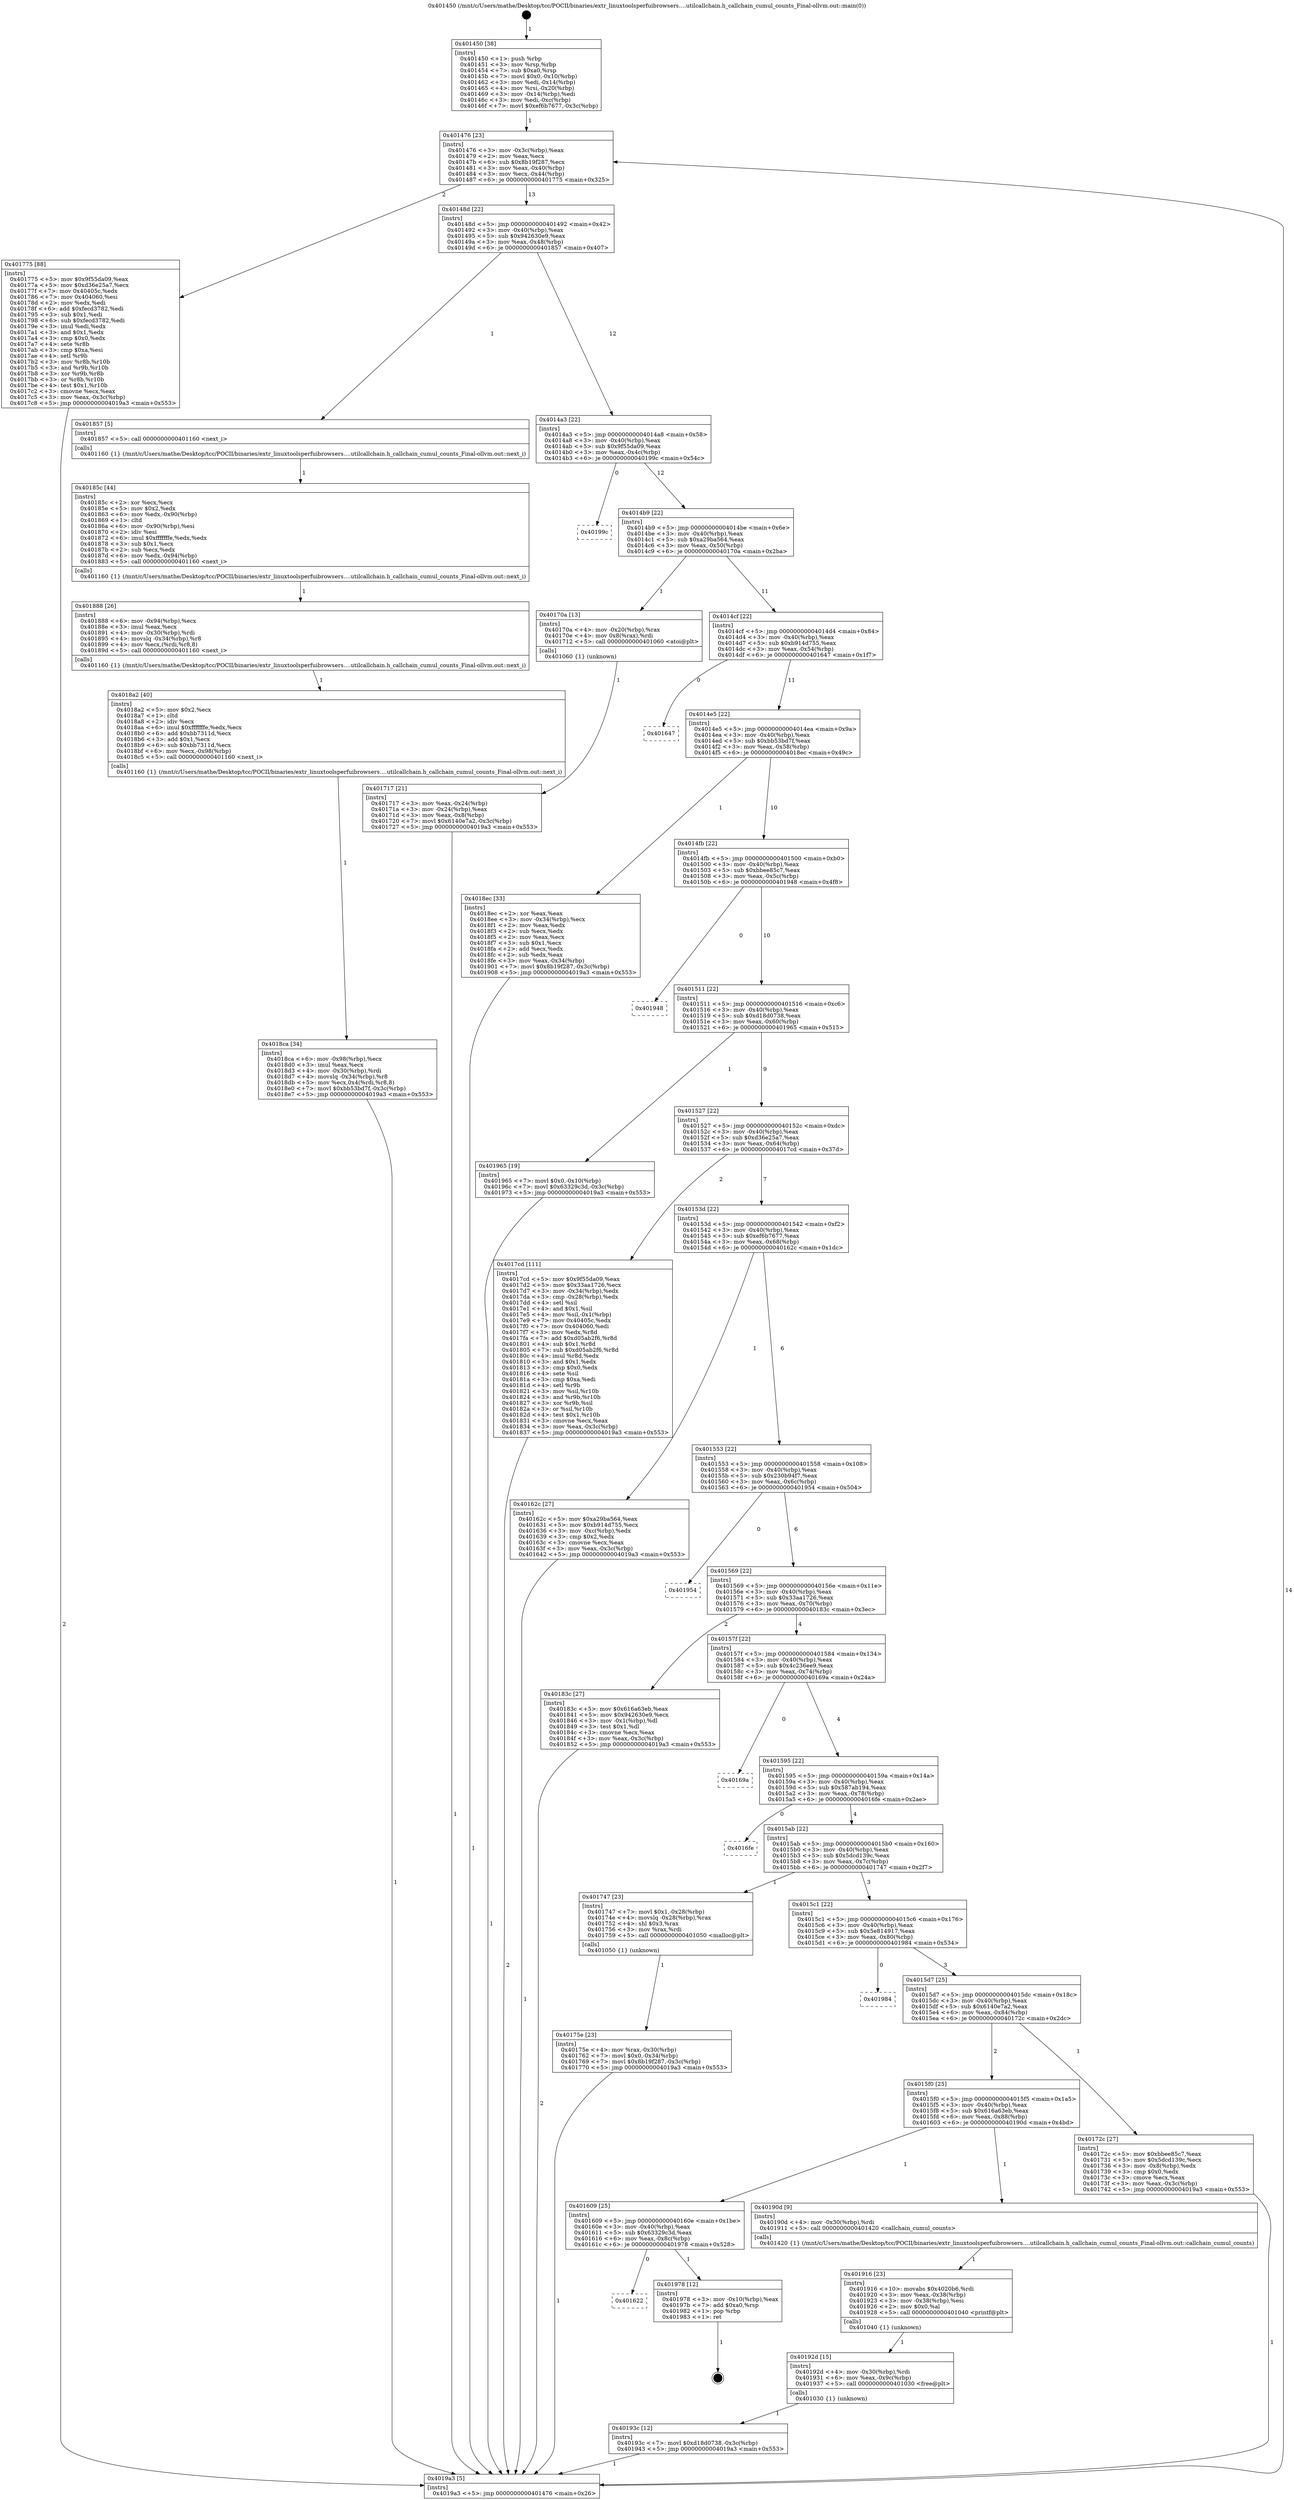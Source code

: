digraph "0x401450" {
  label = "0x401450 (/mnt/c/Users/mathe/Desktop/tcc/POCII/binaries/extr_linuxtoolsperfuibrowsers....utilcallchain.h_callchain_cumul_counts_Final-ollvm.out::main(0))"
  labelloc = "t"
  node[shape=record]

  Entry [label="",width=0.3,height=0.3,shape=circle,fillcolor=black,style=filled]
  "0x401476" [label="{
     0x401476 [23]\l
     | [instrs]\l
     &nbsp;&nbsp;0x401476 \<+3\>: mov -0x3c(%rbp),%eax\l
     &nbsp;&nbsp;0x401479 \<+2\>: mov %eax,%ecx\l
     &nbsp;&nbsp;0x40147b \<+6\>: sub $0x8b19f287,%ecx\l
     &nbsp;&nbsp;0x401481 \<+3\>: mov %eax,-0x40(%rbp)\l
     &nbsp;&nbsp;0x401484 \<+3\>: mov %ecx,-0x44(%rbp)\l
     &nbsp;&nbsp;0x401487 \<+6\>: je 0000000000401775 \<main+0x325\>\l
  }"]
  "0x401775" [label="{
     0x401775 [88]\l
     | [instrs]\l
     &nbsp;&nbsp;0x401775 \<+5\>: mov $0x9f55da09,%eax\l
     &nbsp;&nbsp;0x40177a \<+5\>: mov $0xd36e25a7,%ecx\l
     &nbsp;&nbsp;0x40177f \<+7\>: mov 0x40405c,%edx\l
     &nbsp;&nbsp;0x401786 \<+7\>: mov 0x404060,%esi\l
     &nbsp;&nbsp;0x40178d \<+2\>: mov %edx,%edi\l
     &nbsp;&nbsp;0x40178f \<+6\>: add $0xfecd3782,%edi\l
     &nbsp;&nbsp;0x401795 \<+3\>: sub $0x1,%edi\l
     &nbsp;&nbsp;0x401798 \<+6\>: sub $0xfecd3782,%edi\l
     &nbsp;&nbsp;0x40179e \<+3\>: imul %edi,%edx\l
     &nbsp;&nbsp;0x4017a1 \<+3\>: and $0x1,%edx\l
     &nbsp;&nbsp;0x4017a4 \<+3\>: cmp $0x0,%edx\l
     &nbsp;&nbsp;0x4017a7 \<+4\>: sete %r8b\l
     &nbsp;&nbsp;0x4017ab \<+3\>: cmp $0xa,%esi\l
     &nbsp;&nbsp;0x4017ae \<+4\>: setl %r9b\l
     &nbsp;&nbsp;0x4017b2 \<+3\>: mov %r8b,%r10b\l
     &nbsp;&nbsp;0x4017b5 \<+3\>: and %r9b,%r10b\l
     &nbsp;&nbsp;0x4017b8 \<+3\>: xor %r9b,%r8b\l
     &nbsp;&nbsp;0x4017bb \<+3\>: or %r8b,%r10b\l
     &nbsp;&nbsp;0x4017be \<+4\>: test $0x1,%r10b\l
     &nbsp;&nbsp;0x4017c2 \<+3\>: cmovne %ecx,%eax\l
     &nbsp;&nbsp;0x4017c5 \<+3\>: mov %eax,-0x3c(%rbp)\l
     &nbsp;&nbsp;0x4017c8 \<+5\>: jmp 00000000004019a3 \<main+0x553\>\l
  }"]
  "0x40148d" [label="{
     0x40148d [22]\l
     | [instrs]\l
     &nbsp;&nbsp;0x40148d \<+5\>: jmp 0000000000401492 \<main+0x42\>\l
     &nbsp;&nbsp;0x401492 \<+3\>: mov -0x40(%rbp),%eax\l
     &nbsp;&nbsp;0x401495 \<+5\>: sub $0x942630e9,%eax\l
     &nbsp;&nbsp;0x40149a \<+3\>: mov %eax,-0x48(%rbp)\l
     &nbsp;&nbsp;0x40149d \<+6\>: je 0000000000401857 \<main+0x407\>\l
  }"]
  Exit [label="",width=0.3,height=0.3,shape=circle,fillcolor=black,style=filled,peripheries=2]
  "0x401857" [label="{
     0x401857 [5]\l
     | [instrs]\l
     &nbsp;&nbsp;0x401857 \<+5\>: call 0000000000401160 \<next_i\>\l
     | [calls]\l
     &nbsp;&nbsp;0x401160 \{1\} (/mnt/c/Users/mathe/Desktop/tcc/POCII/binaries/extr_linuxtoolsperfuibrowsers....utilcallchain.h_callchain_cumul_counts_Final-ollvm.out::next_i)\l
  }"]
  "0x4014a3" [label="{
     0x4014a3 [22]\l
     | [instrs]\l
     &nbsp;&nbsp;0x4014a3 \<+5\>: jmp 00000000004014a8 \<main+0x58\>\l
     &nbsp;&nbsp;0x4014a8 \<+3\>: mov -0x40(%rbp),%eax\l
     &nbsp;&nbsp;0x4014ab \<+5\>: sub $0x9f55da09,%eax\l
     &nbsp;&nbsp;0x4014b0 \<+3\>: mov %eax,-0x4c(%rbp)\l
     &nbsp;&nbsp;0x4014b3 \<+6\>: je 000000000040199c \<main+0x54c\>\l
  }"]
  "0x401622" [label="{
     0x401622\l
  }", style=dashed]
  "0x40199c" [label="{
     0x40199c\l
  }", style=dashed]
  "0x4014b9" [label="{
     0x4014b9 [22]\l
     | [instrs]\l
     &nbsp;&nbsp;0x4014b9 \<+5\>: jmp 00000000004014be \<main+0x6e\>\l
     &nbsp;&nbsp;0x4014be \<+3\>: mov -0x40(%rbp),%eax\l
     &nbsp;&nbsp;0x4014c1 \<+5\>: sub $0xa29ba564,%eax\l
     &nbsp;&nbsp;0x4014c6 \<+3\>: mov %eax,-0x50(%rbp)\l
     &nbsp;&nbsp;0x4014c9 \<+6\>: je 000000000040170a \<main+0x2ba\>\l
  }"]
  "0x401978" [label="{
     0x401978 [12]\l
     | [instrs]\l
     &nbsp;&nbsp;0x401978 \<+3\>: mov -0x10(%rbp),%eax\l
     &nbsp;&nbsp;0x40197b \<+7\>: add $0xa0,%rsp\l
     &nbsp;&nbsp;0x401982 \<+1\>: pop %rbp\l
     &nbsp;&nbsp;0x401983 \<+1\>: ret\l
  }"]
  "0x40170a" [label="{
     0x40170a [13]\l
     | [instrs]\l
     &nbsp;&nbsp;0x40170a \<+4\>: mov -0x20(%rbp),%rax\l
     &nbsp;&nbsp;0x40170e \<+4\>: mov 0x8(%rax),%rdi\l
     &nbsp;&nbsp;0x401712 \<+5\>: call 0000000000401060 \<atoi@plt\>\l
     | [calls]\l
     &nbsp;&nbsp;0x401060 \{1\} (unknown)\l
  }"]
  "0x4014cf" [label="{
     0x4014cf [22]\l
     | [instrs]\l
     &nbsp;&nbsp;0x4014cf \<+5\>: jmp 00000000004014d4 \<main+0x84\>\l
     &nbsp;&nbsp;0x4014d4 \<+3\>: mov -0x40(%rbp),%eax\l
     &nbsp;&nbsp;0x4014d7 \<+5\>: sub $0xb914d755,%eax\l
     &nbsp;&nbsp;0x4014dc \<+3\>: mov %eax,-0x54(%rbp)\l
     &nbsp;&nbsp;0x4014df \<+6\>: je 0000000000401647 \<main+0x1f7\>\l
  }"]
  "0x40193c" [label="{
     0x40193c [12]\l
     | [instrs]\l
     &nbsp;&nbsp;0x40193c \<+7\>: movl $0xd18d0738,-0x3c(%rbp)\l
     &nbsp;&nbsp;0x401943 \<+5\>: jmp 00000000004019a3 \<main+0x553\>\l
  }"]
  "0x401647" [label="{
     0x401647\l
  }", style=dashed]
  "0x4014e5" [label="{
     0x4014e5 [22]\l
     | [instrs]\l
     &nbsp;&nbsp;0x4014e5 \<+5\>: jmp 00000000004014ea \<main+0x9a\>\l
     &nbsp;&nbsp;0x4014ea \<+3\>: mov -0x40(%rbp),%eax\l
     &nbsp;&nbsp;0x4014ed \<+5\>: sub $0xbb53bd7f,%eax\l
     &nbsp;&nbsp;0x4014f2 \<+3\>: mov %eax,-0x58(%rbp)\l
     &nbsp;&nbsp;0x4014f5 \<+6\>: je 00000000004018ec \<main+0x49c\>\l
  }"]
  "0x40192d" [label="{
     0x40192d [15]\l
     | [instrs]\l
     &nbsp;&nbsp;0x40192d \<+4\>: mov -0x30(%rbp),%rdi\l
     &nbsp;&nbsp;0x401931 \<+6\>: mov %eax,-0x9c(%rbp)\l
     &nbsp;&nbsp;0x401937 \<+5\>: call 0000000000401030 \<free@plt\>\l
     | [calls]\l
     &nbsp;&nbsp;0x401030 \{1\} (unknown)\l
  }"]
  "0x4018ec" [label="{
     0x4018ec [33]\l
     | [instrs]\l
     &nbsp;&nbsp;0x4018ec \<+2\>: xor %eax,%eax\l
     &nbsp;&nbsp;0x4018ee \<+3\>: mov -0x34(%rbp),%ecx\l
     &nbsp;&nbsp;0x4018f1 \<+2\>: mov %eax,%edx\l
     &nbsp;&nbsp;0x4018f3 \<+2\>: sub %ecx,%edx\l
     &nbsp;&nbsp;0x4018f5 \<+2\>: mov %eax,%ecx\l
     &nbsp;&nbsp;0x4018f7 \<+3\>: sub $0x1,%ecx\l
     &nbsp;&nbsp;0x4018fa \<+2\>: add %ecx,%edx\l
     &nbsp;&nbsp;0x4018fc \<+2\>: sub %edx,%eax\l
     &nbsp;&nbsp;0x4018fe \<+3\>: mov %eax,-0x34(%rbp)\l
     &nbsp;&nbsp;0x401901 \<+7\>: movl $0x8b19f287,-0x3c(%rbp)\l
     &nbsp;&nbsp;0x401908 \<+5\>: jmp 00000000004019a3 \<main+0x553\>\l
  }"]
  "0x4014fb" [label="{
     0x4014fb [22]\l
     | [instrs]\l
     &nbsp;&nbsp;0x4014fb \<+5\>: jmp 0000000000401500 \<main+0xb0\>\l
     &nbsp;&nbsp;0x401500 \<+3\>: mov -0x40(%rbp),%eax\l
     &nbsp;&nbsp;0x401503 \<+5\>: sub $0xbbee85c7,%eax\l
     &nbsp;&nbsp;0x401508 \<+3\>: mov %eax,-0x5c(%rbp)\l
     &nbsp;&nbsp;0x40150b \<+6\>: je 0000000000401948 \<main+0x4f8\>\l
  }"]
  "0x401916" [label="{
     0x401916 [23]\l
     | [instrs]\l
     &nbsp;&nbsp;0x401916 \<+10\>: movabs $0x4020b6,%rdi\l
     &nbsp;&nbsp;0x401920 \<+3\>: mov %eax,-0x38(%rbp)\l
     &nbsp;&nbsp;0x401923 \<+3\>: mov -0x38(%rbp),%esi\l
     &nbsp;&nbsp;0x401926 \<+2\>: mov $0x0,%al\l
     &nbsp;&nbsp;0x401928 \<+5\>: call 0000000000401040 \<printf@plt\>\l
     | [calls]\l
     &nbsp;&nbsp;0x401040 \{1\} (unknown)\l
  }"]
  "0x401948" [label="{
     0x401948\l
  }", style=dashed]
  "0x401511" [label="{
     0x401511 [22]\l
     | [instrs]\l
     &nbsp;&nbsp;0x401511 \<+5\>: jmp 0000000000401516 \<main+0xc6\>\l
     &nbsp;&nbsp;0x401516 \<+3\>: mov -0x40(%rbp),%eax\l
     &nbsp;&nbsp;0x401519 \<+5\>: sub $0xd18d0738,%eax\l
     &nbsp;&nbsp;0x40151e \<+3\>: mov %eax,-0x60(%rbp)\l
     &nbsp;&nbsp;0x401521 \<+6\>: je 0000000000401965 \<main+0x515\>\l
  }"]
  "0x401609" [label="{
     0x401609 [25]\l
     | [instrs]\l
     &nbsp;&nbsp;0x401609 \<+5\>: jmp 000000000040160e \<main+0x1be\>\l
     &nbsp;&nbsp;0x40160e \<+3\>: mov -0x40(%rbp),%eax\l
     &nbsp;&nbsp;0x401611 \<+5\>: sub $0x63329c3d,%eax\l
     &nbsp;&nbsp;0x401616 \<+6\>: mov %eax,-0x8c(%rbp)\l
     &nbsp;&nbsp;0x40161c \<+6\>: je 0000000000401978 \<main+0x528\>\l
  }"]
  "0x401965" [label="{
     0x401965 [19]\l
     | [instrs]\l
     &nbsp;&nbsp;0x401965 \<+7\>: movl $0x0,-0x10(%rbp)\l
     &nbsp;&nbsp;0x40196c \<+7\>: movl $0x63329c3d,-0x3c(%rbp)\l
     &nbsp;&nbsp;0x401973 \<+5\>: jmp 00000000004019a3 \<main+0x553\>\l
  }"]
  "0x401527" [label="{
     0x401527 [22]\l
     | [instrs]\l
     &nbsp;&nbsp;0x401527 \<+5\>: jmp 000000000040152c \<main+0xdc\>\l
     &nbsp;&nbsp;0x40152c \<+3\>: mov -0x40(%rbp),%eax\l
     &nbsp;&nbsp;0x40152f \<+5\>: sub $0xd36e25a7,%eax\l
     &nbsp;&nbsp;0x401534 \<+3\>: mov %eax,-0x64(%rbp)\l
     &nbsp;&nbsp;0x401537 \<+6\>: je 00000000004017cd \<main+0x37d\>\l
  }"]
  "0x40190d" [label="{
     0x40190d [9]\l
     | [instrs]\l
     &nbsp;&nbsp;0x40190d \<+4\>: mov -0x30(%rbp),%rdi\l
     &nbsp;&nbsp;0x401911 \<+5\>: call 0000000000401420 \<callchain_cumul_counts\>\l
     | [calls]\l
     &nbsp;&nbsp;0x401420 \{1\} (/mnt/c/Users/mathe/Desktop/tcc/POCII/binaries/extr_linuxtoolsperfuibrowsers....utilcallchain.h_callchain_cumul_counts_Final-ollvm.out::callchain_cumul_counts)\l
  }"]
  "0x4017cd" [label="{
     0x4017cd [111]\l
     | [instrs]\l
     &nbsp;&nbsp;0x4017cd \<+5\>: mov $0x9f55da09,%eax\l
     &nbsp;&nbsp;0x4017d2 \<+5\>: mov $0x33aa1726,%ecx\l
     &nbsp;&nbsp;0x4017d7 \<+3\>: mov -0x34(%rbp),%edx\l
     &nbsp;&nbsp;0x4017da \<+3\>: cmp -0x28(%rbp),%edx\l
     &nbsp;&nbsp;0x4017dd \<+4\>: setl %sil\l
     &nbsp;&nbsp;0x4017e1 \<+4\>: and $0x1,%sil\l
     &nbsp;&nbsp;0x4017e5 \<+4\>: mov %sil,-0x1(%rbp)\l
     &nbsp;&nbsp;0x4017e9 \<+7\>: mov 0x40405c,%edx\l
     &nbsp;&nbsp;0x4017f0 \<+7\>: mov 0x404060,%edi\l
     &nbsp;&nbsp;0x4017f7 \<+3\>: mov %edx,%r8d\l
     &nbsp;&nbsp;0x4017fa \<+7\>: add $0xd05ab2f6,%r8d\l
     &nbsp;&nbsp;0x401801 \<+4\>: sub $0x1,%r8d\l
     &nbsp;&nbsp;0x401805 \<+7\>: sub $0xd05ab2f6,%r8d\l
     &nbsp;&nbsp;0x40180c \<+4\>: imul %r8d,%edx\l
     &nbsp;&nbsp;0x401810 \<+3\>: and $0x1,%edx\l
     &nbsp;&nbsp;0x401813 \<+3\>: cmp $0x0,%edx\l
     &nbsp;&nbsp;0x401816 \<+4\>: sete %sil\l
     &nbsp;&nbsp;0x40181a \<+3\>: cmp $0xa,%edi\l
     &nbsp;&nbsp;0x40181d \<+4\>: setl %r9b\l
     &nbsp;&nbsp;0x401821 \<+3\>: mov %sil,%r10b\l
     &nbsp;&nbsp;0x401824 \<+3\>: and %r9b,%r10b\l
     &nbsp;&nbsp;0x401827 \<+3\>: xor %r9b,%sil\l
     &nbsp;&nbsp;0x40182a \<+3\>: or %sil,%r10b\l
     &nbsp;&nbsp;0x40182d \<+4\>: test $0x1,%r10b\l
     &nbsp;&nbsp;0x401831 \<+3\>: cmovne %ecx,%eax\l
     &nbsp;&nbsp;0x401834 \<+3\>: mov %eax,-0x3c(%rbp)\l
     &nbsp;&nbsp;0x401837 \<+5\>: jmp 00000000004019a3 \<main+0x553\>\l
  }"]
  "0x40153d" [label="{
     0x40153d [22]\l
     | [instrs]\l
     &nbsp;&nbsp;0x40153d \<+5\>: jmp 0000000000401542 \<main+0xf2\>\l
     &nbsp;&nbsp;0x401542 \<+3\>: mov -0x40(%rbp),%eax\l
     &nbsp;&nbsp;0x401545 \<+5\>: sub $0xef6b7677,%eax\l
     &nbsp;&nbsp;0x40154a \<+3\>: mov %eax,-0x68(%rbp)\l
     &nbsp;&nbsp;0x40154d \<+6\>: je 000000000040162c \<main+0x1dc\>\l
  }"]
  "0x4018ca" [label="{
     0x4018ca [34]\l
     | [instrs]\l
     &nbsp;&nbsp;0x4018ca \<+6\>: mov -0x98(%rbp),%ecx\l
     &nbsp;&nbsp;0x4018d0 \<+3\>: imul %eax,%ecx\l
     &nbsp;&nbsp;0x4018d3 \<+4\>: mov -0x30(%rbp),%rdi\l
     &nbsp;&nbsp;0x4018d7 \<+4\>: movslq -0x34(%rbp),%r8\l
     &nbsp;&nbsp;0x4018db \<+5\>: mov %ecx,0x4(%rdi,%r8,8)\l
     &nbsp;&nbsp;0x4018e0 \<+7\>: movl $0xbb53bd7f,-0x3c(%rbp)\l
     &nbsp;&nbsp;0x4018e7 \<+5\>: jmp 00000000004019a3 \<main+0x553\>\l
  }"]
  "0x40162c" [label="{
     0x40162c [27]\l
     | [instrs]\l
     &nbsp;&nbsp;0x40162c \<+5\>: mov $0xa29ba564,%eax\l
     &nbsp;&nbsp;0x401631 \<+5\>: mov $0xb914d755,%ecx\l
     &nbsp;&nbsp;0x401636 \<+3\>: mov -0xc(%rbp),%edx\l
     &nbsp;&nbsp;0x401639 \<+3\>: cmp $0x2,%edx\l
     &nbsp;&nbsp;0x40163c \<+3\>: cmovne %ecx,%eax\l
     &nbsp;&nbsp;0x40163f \<+3\>: mov %eax,-0x3c(%rbp)\l
     &nbsp;&nbsp;0x401642 \<+5\>: jmp 00000000004019a3 \<main+0x553\>\l
  }"]
  "0x401553" [label="{
     0x401553 [22]\l
     | [instrs]\l
     &nbsp;&nbsp;0x401553 \<+5\>: jmp 0000000000401558 \<main+0x108\>\l
     &nbsp;&nbsp;0x401558 \<+3\>: mov -0x40(%rbp),%eax\l
     &nbsp;&nbsp;0x40155b \<+5\>: sub $0x230b94f7,%eax\l
     &nbsp;&nbsp;0x401560 \<+3\>: mov %eax,-0x6c(%rbp)\l
     &nbsp;&nbsp;0x401563 \<+6\>: je 0000000000401954 \<main+0x504\>\l
  }"]
  "0x4019a3" [label="{
     0x4019a3 [5]\l
     | [instrs]\l
     &nbsp;&nbsp;0x4019a3 \<+5\>: jmp 0000000000401476 \<main+0x26\>\l
  }"]
  "0x401450" [label="{
     0x401450 [38]\l
     | [instrs]\l
     &nbsp;&nbsp;0x401450 \<+1\>: push %rbp\l
     &nbsp;&nbsp;0x401451 \<+3\>: mov %rsp,%rbp\l
     &nbsp;&nbsp;0x401454 \<+7\>: sub $0xa0,%rsp\l
     &nbsp;&nbsp;0x40145b \<+7\>: movl $0x0,-0x10(%rbp)\l
     &nbsp;&nbsp;0x401462 \<+3\>: mov %edi,-0x14(%rbp)\l
     &nbsp;&nbsp;0x401465 \<+4\>: mov %rsi,-0x20(%rbp)\l
     &nbsp;&nbsp;0x401469 \<+3\>: mov -0x14(%rbp),%edi\l
     &nbsp;&nbsp;0x40146c \<+3\>: mov %edi,-0xc(%rbp)\l
     &nbsp;&nbsp;0x40146f \<+7\>: movl $0xef6b7677,-0x3c(%rbp)\l
  }"]
  "0x401717" [label="{
     0x401717 [21]\l
     | [instrs]\l
     &nbsp;&nbsp;0x401717 \<+3\>: mov %eax,-0x24(%rbp)\l
     &nbsp;&nbsp;0x40171a \<+3\>: mov -0x24(%rbp),%eax\l
     &nbsp;&nbsp;0x40171d \<+3\>: mov %eax,-0x8(%rbp)\l
     &nbsp;&nbsp;0x401720 \<+7\>: movl $0x6140e7a2,-0x3c(%rbp)\l
     &nbsp;&nbsp;0x401727 \<+5\>: jmp 00000000004019a3 \<main+0x553\>\l
  }"]
  "0x4018a2" [label="{
     0x4018a2 [40]\l
     | [instrs]\l
     &nbsp;&nbsp;0x4018a2 \<+5\>: mov $0x2,%ecx\l
     &nbsp;&nbsp;0x4018a7 \<+1\>: cltd\l
     &nbsp;&nbsp;0x4018a8 \<+2\>: idiv %ecx\l
     &nbsp;&nbsp;0x4018aa \<+6\>: imul $0xfffffffe,%edx,%ecx\l
     &nbsp;&nbsp;0x4018b0 \<+6\>: add $0xbb7311d,%ecx\l
     &nbsp;&nbsp;0x4018b6 \<+3\>: add $0x1,%ecx\l
     &nbsp;&nbsp;0x4018b9 \<+6\>: sub $0xbb7311d,%ecx\l
     &nbsp;&nbsp;0x4018bf \<+6\>: mov %ecx,-0x98(%rbp)\l
     &nbsp;&nbsp;0x4018c5 \<+5\>: call 0000000000401160 \<next_i\>\l
     | [calls]\l
     &nbsp;&nbsp;0x401160 \{1\} (/mnt/c/Users/mathe/Desktop/tcc/POCII/binaries/extr_linuxtoolsperfuibrowsers....utilcallchain.h_callchain_cumul_counts_Final-ollvm.out::next_i)\l
  }"]
  "0x401954" [label="{
     0x401954\l
  }", style=dashed]
  "0x401569" [label="{
     0x401569 [22]\l
     | [instrs]\l
     &nbsp;&nbsp;0x401569 \<+5\>: jmp 000000000040156e \<main+0x11e\>\l
     &nbsp;&nbsp;0x40156e \<+3\>: mov -0x40(%rbp),%eax\l
     &nbsp;&nbsp;0x401571 \<+5\>: sub $0x33aa1726,%eax\l
     &nbsp;&nbsp;0x401576 \<+3\>: mov %eax,-0x70(%rbp)\l
     &nbsp;&nbsp;0x401579 \<+6\>: je 000000000040183c \<main+0x3ec\>\l
  }"]
  "0x401888" [label="{
     0x401888 [26]\l
     | [instrs]\l
     &nbsp;&nbsp;0x401888 \<+6\>: mov -0x94(%rbp),%ecx\l
     &nbsp;&nbsp;0x40188e \<+3\>: imul %eax,%ecx\l
     &nbsp;&nbsp;0x401891 \<+4\>: mov -0x30(%rbp),%rdi\l
     &nbsp;&nbsp;0x401895 \<+4\>: movslq -0x34(%rbp),%r8\l
     &nbsp;&nbsp;0x401899 \<+4\>: mov %ecx,(%rdi,%r8,8)\l
     &nbsp;&nbsp;0x40189d \<+5\>: call 0000000000401160 \<next_i\>\l
     | [calls]\l
     &nbsp;&nbsp;0x401160 \{1\} (/mnt/c/Users/mathe/Desktop/tcc/POCII/binaries/extr_linuxtoolsperfuibrowsers....utilcallchain.h_callchain_cumul_counts_Final-ollvm.out::next_i)\l
  }"]
  "0x40183c" [label="{
     0x40183c [27]\l
     | [instrs]\l
     &nbsp;&nbsp;0x40183c \<+5\>: mov $0x616a63eb,%eax\l
     &nbsp;&nbsp;0x401841 \<+5\>: mov $0x942630e9,%ecx\l
     &nbsp;&nbsp;0x401846 \<+3\>: mov -0x1(%rbp),%dl\l
     &nbsp;&nbsp;0x401849 \<+3\>: test $0x1,%dl\l
     &nbsp;&nbsp;0x40184c \<+3\>: cmovne %ecx,%eax\l
     &nbsp;&nbsp;0x40184f \<+3\>: mov %eax,-0x3c(%rbp)\l
     &nbsp;&nbsp;0x401852 \<+5\>: jmp 00000000004019a3 \<main+0x553\>\l
  }"]
  "0x40157f" [label="{
     0x40157f [22]\l
     | [instrs]\l
     &nbsp;&nbsp;0x40157f \<+5\>: jmp 0000000000401584 \<main+0x134\>\l
     &nbsp;&nbsp;0x401584 \<+3\>: mov -0x40(%rbp),%eax\l
     &nbsp;&nbsp;0x401587 \<+5\>: sub $0x4c236ee9,%eax\l
     &nbsp;&nbsp;0x40158c \<+3\>: mov %eax,-0x74(%rbp)\l
     &nbsp;&nbsp;0x40158f \<+6\>: je 000000000040169a \<main+0x24a\>\l
  }"]
  "0x40185c" [label="{
     0x40185c [44]\l
     | [instrs]\l
     &nbsp;&nbsp;0x40185c \<+2\>: xor %ecx,%ecx\l
     &nbsp;&nbsp;0x40185e \<+5\>: mov $0x2,%edx\l
     &nbsp;&nbsp;0x401863 \<+6\>: mov %edx,-0x90(%rbp)\l
     &nbsp;&nbsp;0x401869 \<+1\>: cltd\l
     &nbsp;&nbsp;0x40186a \<+6\>: mov -0x90(%rbp),%esi\l
     &nbsp;&nbsp;0x401870 \<+2\>: idiv %esi\l
     &nbsp;&nbsp;0x401872 \<+6\>: imul $0xfffffffe,%edx,%edx\l
     &nbsp;&nbsp;0x401878 \<+3\>: sub $0x1,%ecx\l
     &nbsp;&nbsp;0x40187b \<+2\>: sub %ecx,%edx\l
     &nbsp;&nbsp;0x40187d \<+6\>: mov %edx,-0x94(%rbp)\l
     &nbsp;&nbsp;0x401883 \<+5\>: call 0000000000401160 \<next_i\>\l
     | [calls]\l
     &nbsp;&nbsp;0x401160 \{1\} (/mnt/c/Users/mathe/Desktop/tcc/POCII/binaries/extr_linuxtoolsperfuibrowsers....utilcallchain.h_callchain_cumul_counts_Final-ollvm.out::next_i)\l
  }"]
  "0x40169a" [label="{
     0x40169a\l
  }", style=dashed]
  "0x401595" [label="{
     0x401595 [22]\l
     | [instrs]\l
     &nbsp;&nbsp;0x401595 \<+5\>: jmp 000000000040159a \<main+0x14a\>\l
     &nbsp;&nbsp;0x40159a \<+3\>: mov -0x40(%rbp),%eax\l
     &nbsp;&nbsp;0x40159d \<+5\>: sub $0x587ab194,%eax\l
     &nbsp;&nbsp;0x4015a2 \<+3\>: mov %eax,-0x78(%rbp)\l
     &nbsp;&nbsp;0x4015a5 \<+6\>: je 00000000004016fe \<main+0x2ae\>\l
  }"]
  "0x40175e" [label="{
     0x40175e [23]\l
     | [instrs]\l
     &nbsp;&nbsp;0x40175e \<+4\>: mov %rax,-0x30(%rbp)\l
     &nbsp;&nbsp;0x401762 \<+7\>: movl $0x0,-0x34(%rbp)\l
     &nbsp;&nbsp;0x401769 \<+7\>: movl $0x8b19f287,-0x3c(%rbp)\l
     &nbsp;&nbsp;0x401770 \<+5\>: jmp 00000000004019a3 \<main+0x553\>\l
  }"]
  "0x4016fe" [label="{
     0x4016fe\l
  }", style=dashed]
  "0x4015ab" [label="{
     0x4015ab [22]\l
     | [instrs]\l
     &nbsp;&nbsp;0x4015ab \<+5\>: jmp 00000000004015b0 \<main+0x160\>\l
     &nbsp;&nbsp;0x4015b0 \<+3\>: mov -0x40(%rbp),%eax\l
     &nbsp;&nbsp;0x4015b3 \<+5\>: sub $0x5dcd139c,%eax\l
     &nbsp;&nbsp;0x4015b8 \<+3\>: mov %eax,-0x7c(%rbp)\l
     &nbsp;&nbsp;0x4015bb \<+6\>: je 0000000000401747 \<main+0x2f7\>\l
  }"]
  "0x4015f0" [label="{
     0x4015f0 [25]\l
     | [instrs]\l
     &nbsp;&nbsp;0x4015f0 \<+5\>: jmp 00000000004015f5 \<main+0x1a5\>\l
     &nbsp;&nbsp;0x4015f5 \<+3\>: mov -0x40(%rbp),%eax\l
     &nbsp;&nbsp;0x4015f8 \<+5\>: sub $0x616a63eb,%eax\l
     &nbsp;&nbsp;0x4015fd \<+6\>: mov %eax,-0x88(%rbp)\l
     &nbsp;&nbsp;0x401603 \<+6\>: je 000000000040190d \<main+0x4bd\>\l
  }"]
  "0x401747" [label="{
     0x401747 [23]\l
     | [instrs]\l
     &nbsp;&nbsp;0x401747 \<+7\>: movl $0x1,-0x28(%rbp)\l
     &nbsp;&nbsp;0x40174e \<+4\>: movslq -0x28(%rbp),%rax\l
     &nbsp;&nbsp;0x401752 \<+4\>: shl $0x3,%rax\l
     &nbsp;&nbsp;0x401756 \<+3\>: mov %rax,%rdi\l
     &nbsp;&nbsp;0x401759 \<+5\>: call 0000000000401050 \<malloc@plt\>\l
     | [calls]\l
     &nbsp;&nbsp;0x401050 \{1\} (unknown)\l
  }"]
  "0x4015c1" [label="{
     0x4015c1 [22]\l
     | [instrs]\l
     &nbsp;&nbsp;0x4015c1 \<+5\>: jmp 00000000004015c6 \<main+0x176\>\l
     &nbsp;&nbsp;0x4015c6 \<+3\>: mov -0x40(%rbp),%eax\l
     &nbsp;&nbsp;0x4015c9 \<+5\>: sub $0x5e814917,%eax\l
     &nbsp;&nbsp;0x4015ce \<+3\>: mov %eax,-0x80(%rbp)\l
     &nbsp;&nbsp;0x4015d1 \<+6\>: je 0000000000401984 \<main+0x534\>\l
  }"]
  "0x40172c" [label="{
     0x40172c [27]\l
     | [instrs]\l
     &nbsp;&nbsp;0x40172c \<+5\>: mov $0xbbee85c7,%eax\l
     &nbsp;&nbsp;0x401731 \<+5\>: mov $0x5dcd139c,%ecx\l
     &nbsp;&nbsp;0x401736 \<+3\>: mov -0x8(%rbp),%edx\l
     &nbsp;&nbsp;0x401739 \<+3\>: cmp $0x0,%edx\l
     &nbsp;&nbsp;0x40173c \<+3\>: cmove %ecx,%eax\l
     &nbsp;&nbsp;0x40173f \<+3\>: mov %eax,-0x3c(%rbp)\l
     &nbsp;&nbsp;0x401742 \<+5\>: jmp 00000000004019a3 \<main+0x553\>\l
  }"]
  "0x401984" [label="{
     0x401984\l
  }", style=dashed]
  "0x4015d7" [label="{
     0x4015d7 [25]\l
     | [instrs]\l
     &nbsp;&nbsp;0x4015d7 \<+5\>: jmp 00000000004015dc \<main+0x18c\>\l
     &nbsp;&nbsp;0x4015dc \<+3\>: mov -0x40(%rbp),%eax\l
     &nbsp;&nbsp;0x4015df \<+5\>: sub $0x6140e7a2,%eax\l
     &nbsp;&nbsp;0x4015e4 \<+6\>: mov %eax,-0x84(%rbp)\l
     &nbsp;&nbsp;0x4015ea \<+6\>: je 000000000040172c \<main+0x2dc\>\l
  }"]
  Entry -> "0x401450" [label=" 1"]
  "0x401476" -> "0x401775" [label=" 2"]
  "0x401476" -> "0x40148d" [label=" 13"]
  "0x401978" -> Exit [label=" 1"]
  "0x40148d" -> "0x401857" [label=" 1"]
  "0x40148d" -> "0x4014a3" [label=" 12"]
  "0x401609" -> "0x401622" [label=" 0"]
  "0x4014a3" -> "0x40199c" [label=" 0"]
  "0x4014a3" -> "0x4014b9" [label=" 12"]
  "0x401609" -> "0x401978" [label=" 1"]
  "0x4014b9" -> "0x40170a" [label=" 1"]
  "0x4014b9" -> "0x4014cf" [label=" 11"]
  "0x401965" -> "0x4019a3" [label=" 1"]
  "0x4014cf" -> "0x401647" [label=" 0"]
  "0x4014cf" -> "0x4014e5" [label=" 11"]
  "0x40193c" -> "0x4019a3" [label=" 1"]
  "0x4014e5" -> "0x4018ec" [label=" 1"]
  "0x4014e5" -> "0x4014fb" [label=" 10"]
  "0x40192d" -> "0x40193c" [label=" 1"]
  "0x4014fb" -> "0x401948" [label=" 0"]
  "0x4014fb" -> "0x401511" [label=" 10"]
  "0x401916" -> "0x40192d" [label=" 1"]
  "0x401511" -> "0x401965" [label=" 1"]
  "0x401511" -> "0x401527" [label=" 9"]
  "0x40190d" -> "0x401916" [label=" 1"]
  "0x401527" -> "0x4017cd" [label=" 2"]
  "0x401527" -> "0x40153d" [label=" 7"]
  "0x4015f0" -> "0x401609" [label=" 1"]
  "0x40153d" -> "0x40162c" [label=" 1"]
  "0x40153d" -> "0x401553" [label=" 6"]
  "0x40162c" -> "0x4019a3" [label=" 1"]
  "0x401450" -> "0x401476" [label=" 1"]
  "0x4019a3" -> "0x401476" [label=" 14"]
  "0x40170a" -> "0x401717" [label=" 1"]
  "0x401717" -> "0x4019a3" [label=" 1"]
  "0x4015f0" -> "0x40190d" [label=" 1"]
  "0x401553" -> "0x401954" [label=" 0"]
  "0x401553" -> "0x401569" [label=" 6"]
  "0x4018ec" -> "0x4019a3" [label=" 1"]
  "0x401569" -> "0x40183c" [label=" 2"]
  "0x401569" -> "0x40157f" [label=" 4"]
  "0x4018ca" -> "0x4019a3" [label=" 1"]
  "0x40157f" -> "0x40169a" [label=" 0"]
  "0x40157f" -> "0x401595" [label=" 4"]
  "0x4018a2" -> "0x4018ca" [label=" 1"]
  "0x401595" -> "0x4016fe" [label=" 0"]
  "0x401595" -> "0x4015ab" [label=" 4"]
  "0x401888" -> "0x4018a2" [label=" 1"]
  "0x4015ab" -> "0x401747" [label=" 1"]
  "0x4015ab" -> "0x4015c1" [label=" 3"]
  "0x40185c" -> "0x401888" [label=" 1"]
  "0x4015c1" -> "0x401984" [label=" 0"]
  "0x4015c1" -> "0x4015d7" [label=" 3"]
  "0x401857" -> "0x40185c" [label=" 1"]
  "0x4015d7" -> "0x40172c" [label=" 1"]
  "0x4015d7" -> "0x4015f0" [label=" 2"]
  "0x40172c" -> "0x4019a3" [label=" 1"]
  "0x401747" -> "0x40175e" [label=" 1"]
  "0x40175e" -> "0x4019a3" [label=" 1"]
  "0x401775" -> "0x4019a3" [label=" 2"]
  "0x4017cd" -> "0x4019a3" [label=" 2"]
  "0x40183c" -> "0x4019a3" [label=" 2"]
}

